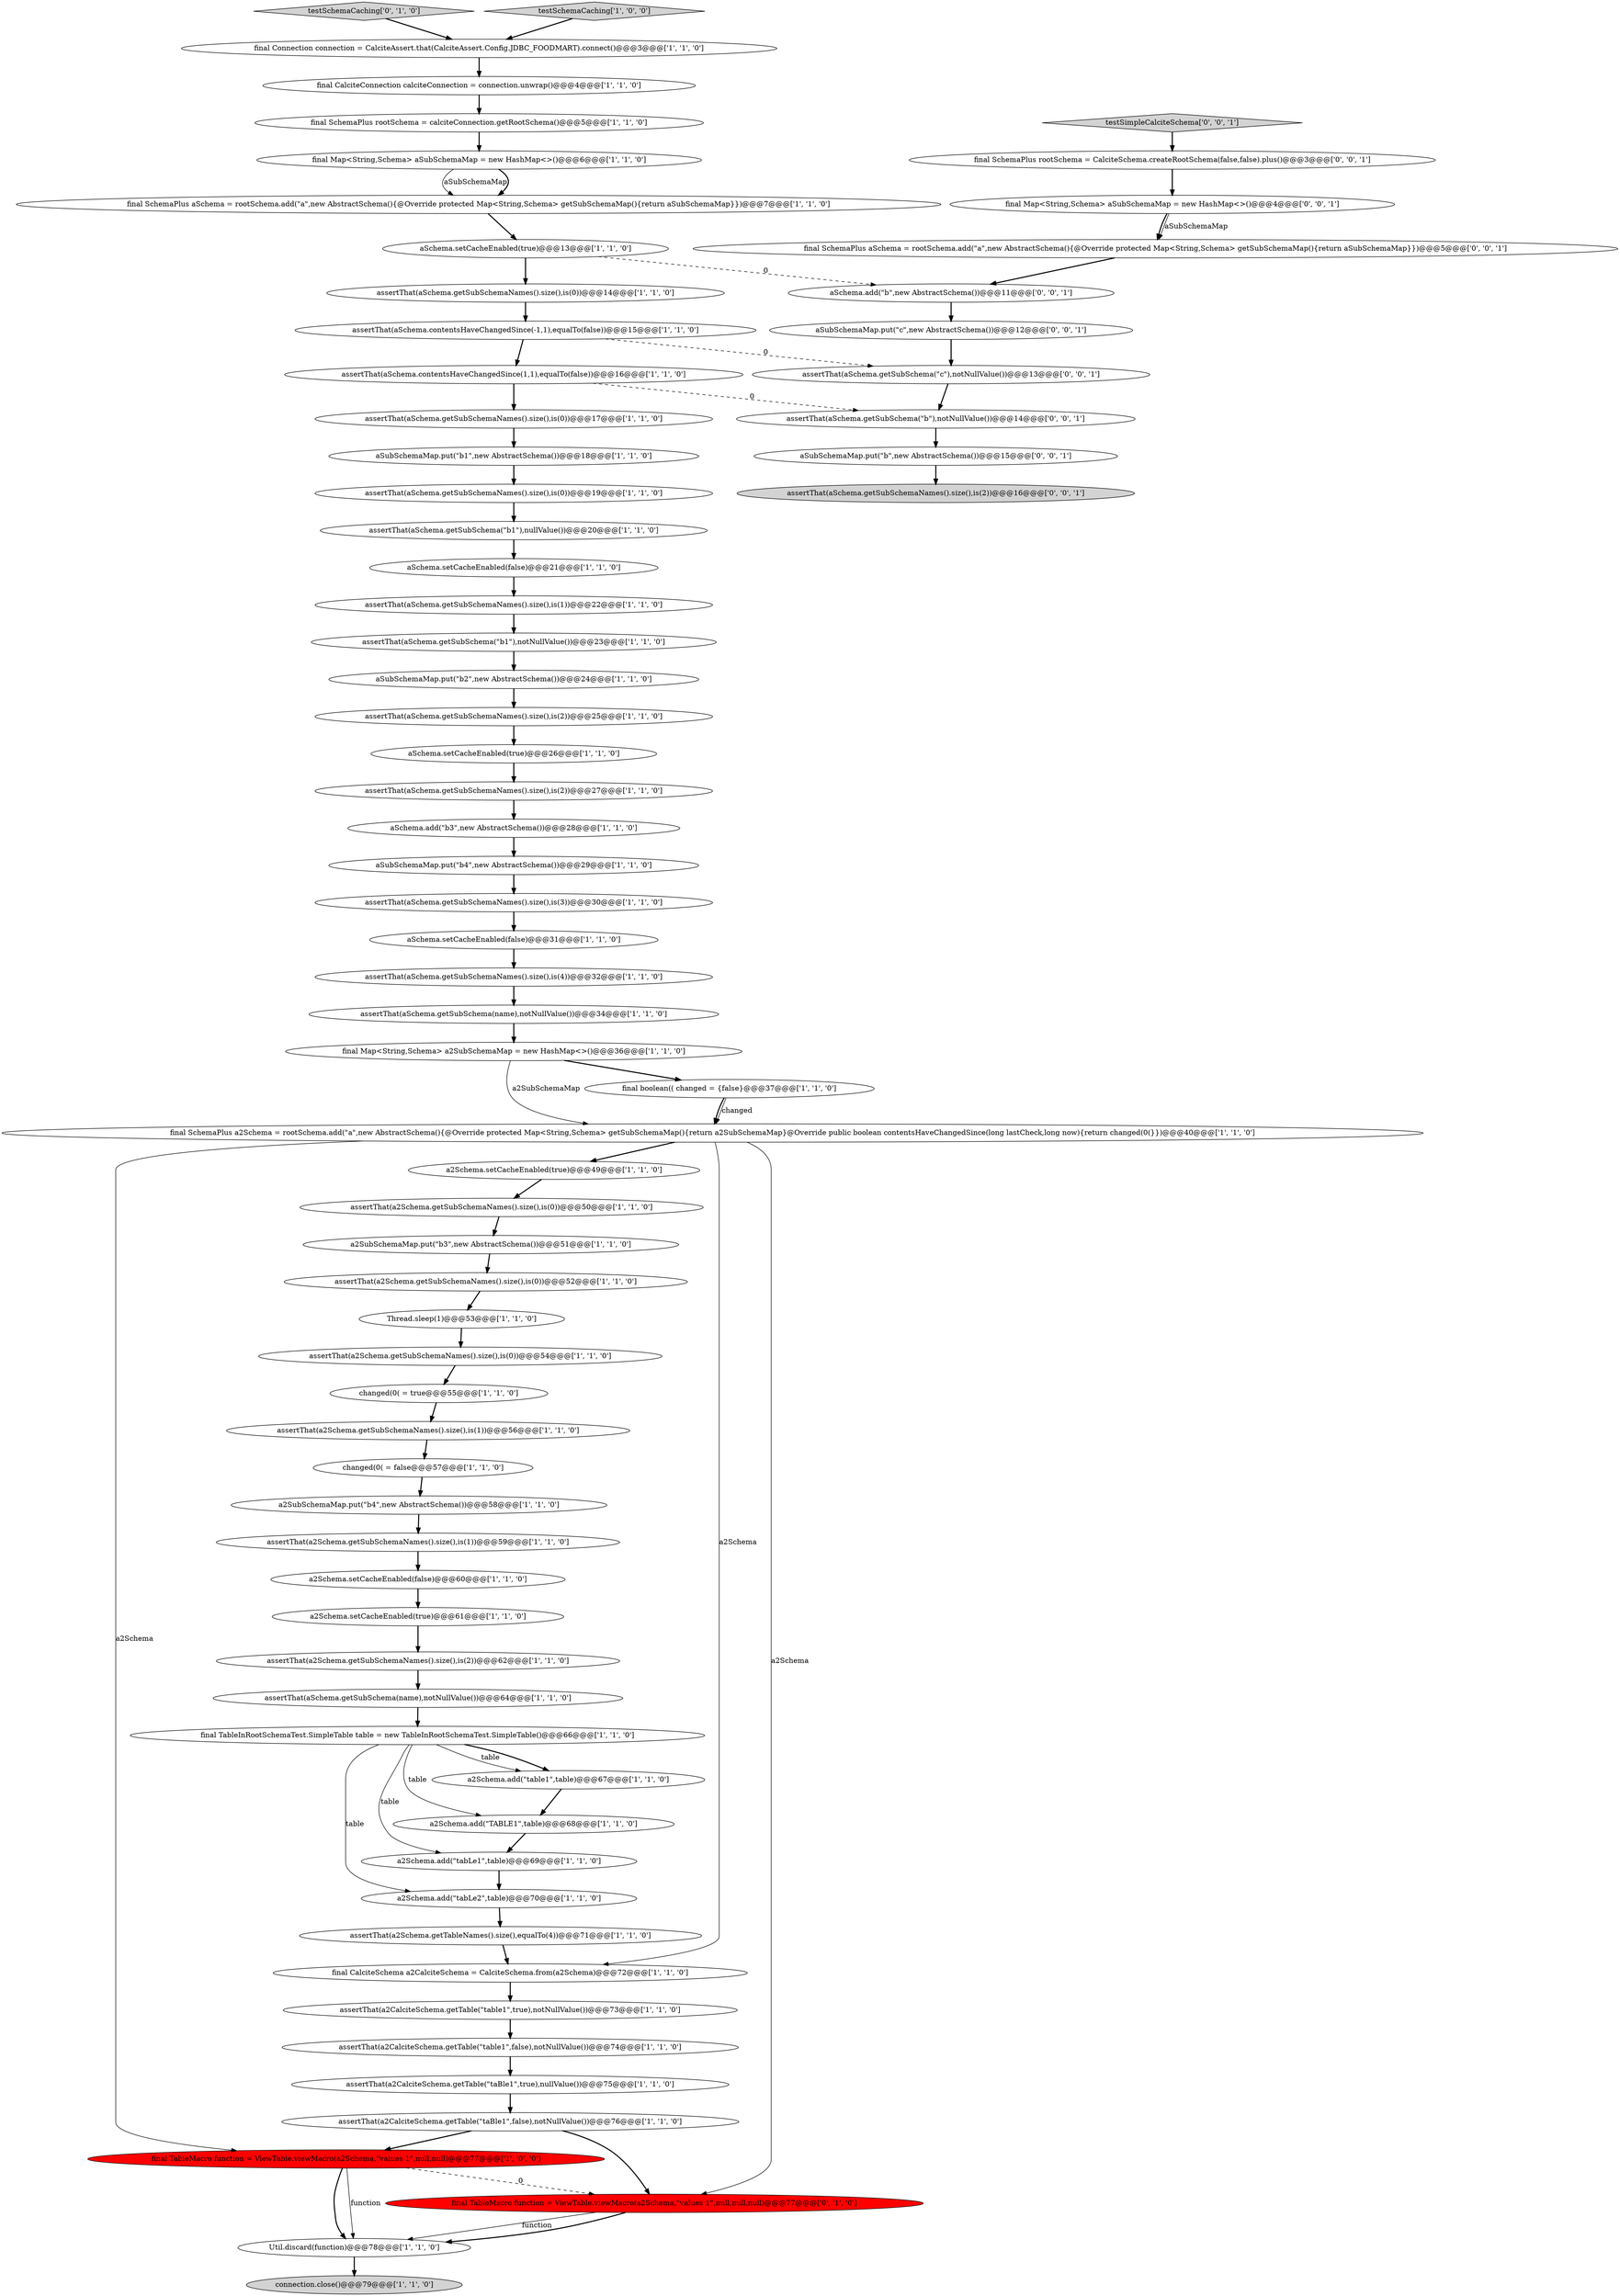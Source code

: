 digraph {
46 [style = filled, label = "a2Schema.setCacheEnabled(false)@@@60@@@['1', '1', '0']", fillcolor = white, shape = ellipse image = "AAA0AAABBB1BBB"];
2 [style = filled, label = "assertThat(a2Schema.getSubSchemaNames().size(),is(1))@@@56@@@['1', '1', '0']", fillcolor = white, shape = ellipse image = "AAA0AAABBB1BBB"];
42 [style = filled, label = "connection.close()@@@79@@@['1', '1', '0']", fillcolor = lightgray, shape = ellipse image = "AAA0AAABBB1BBB"];
0 [style = filled, label = "assertThat(aSchema.getSubSchema(name),notNullValue())@@@34@@@['1', '1', '0']", fillcolor = white, shape = ellipse image = "AAA0AAABBB1BBB"];
52 [style = filled, label = "assertThat(a2Schema.getSubSchemaNames().size(),is(0))@@@54@@@['1', '1', '0']", fillcolor = white, shape = ellipse image = "AAA0AAABBB1BBB"];
14 [style = filled, label = "Util.discard(function)@@@78@@@['1', '1', '0']", fillcolor = white, shape = ellipse image = "AAA0AAABBB1BBB"];
21 [style = filled, label = "a2Schema.add(\"tabLe2\",table)@@@70@@@['1', '1', '0']", fillcolor = white, shape = ellipse image = "AAA0AAABBB1BBB"];
28 [style = filled, label = "assertThat(aSchema.getSubSchemaNames().size(),is(2))@@@27@@@['1', '1', '0']", fillcolor = white, shape = ellipse image = "AAA0AAABBB1BBB"];
59 [style = filled, label = "testSchemaCaching['0', '1', '0']", fillcolor = lightgray, shape = diamond image = "AAA0AAABBB2BBB"];
41 [style = filled, label = "assertThat(aSchema.getSubSchemaNames().size(),is(0))@@@17@@@['1', '1', '0']", fillcolor = white, shape = ellipse image = "AAA0AAABBB1BBB"];
58 [style = filled, label = "a2SubSchemaMap.put(\"b3\",new AbstractSchema())@@@51@@@['1', '1', '0']", fillcolor = white, shape = ellipse image = "AAA0AAABBB1BBB"];
70 [style = filled, label = "aSubSchemaMap.put(\"c\",new AbstractSchema())@@@12@@@['0', '0', '1']", fillcolor = white, shape = ellipse image = "AAA0AAABBB3BBB"];
29 [style = filled, label = "final SchemaPlus a2Schema = rootSchema.add(\"a\",new AbstractSchema(){@Override protected Map<String,Schema> getSubSchemaMap(){return a2SubSchemaMap}@Override public boolean contentsHaveChangedSince(long lastCheck,long now){return changed(0(}})@@@40@@@['1', '1', '0']", fillcolor = white, shape = ellipse image = "AAA0AAABBB1BBB"];
62 [style = filled, label = "testSimpleCalciteSchema['0', '0', '1']", fillcolor = lightgray, shape = diamond image = "AAA0AAABBB3BBB"];
48 [style = filled, label = "aSchema.setCacheEnabled(true)@@@26@@@['1', '1', '0']", fillcolor = white, shape = ellipse image = "AAA0AAABBB1BBB"];
22 [style = filled, label = "aSubSchemaMap.put(\"b4\",new AbstractSchema())@@@29@@@['1', '1', '0']", fillcolor = white, shape = ellipse image = "AAA0AAABBB1BBB"];
63 [style = filled, label = "final SchemaPlus rootSchema = CalciteSchema.createRootSchema(false,false).plus()@@@3@@@['0', '0', '1']", fillcolor = white, shape = ellipse image = "AAA0AAABBB3BBB"];
69 [style = filled, label = "assertThat(aSchema.getSubSchema(\"b\"),notNullValue())@@@14@@@['0', '0', '1']", fillcolor = white, shape = ellipse image = "AAA0AAABBB3BBB"];
39 [style = filled, label = "assertThat(aSchema.contentsHaveChangedSince(-1,1),equalTo(false))@@@15@@@['1', '1', '0']", fillcolor = white, shape = ellipse image = "AAA0AAABBB1BBB"];
32 [style = filled, label = "assertThat(aSchema.getSubSchema(name),notNullValue())@@@64@@@['1', '1', '0']", fillcolor = white, shape = ellipse image = "AAA0AAABBB1BBB"];
56 [style = filled, label = "changed(0( = false@@@57@@@['1', '1', '0']", fillcolor = white, shape = ellipse image = "AAA0AAABBB1BBB"];
60 [style = filled, label = "final TableMacro function = ViewTable.viewMacro(a2Schema,\"values 1\",null,null,null)@@@77@@@['0', '1', '0']", fillcolor = red, shape = ellipse image = "AAA1AAABBB2BBB"];
17 [style = filled, label = "assertThat(a2Schema.getSubSchemaNames().size(),is(1))@@@59@@@['1', '1', '0']", fillcolor = white, shape = ellipse image = "AAA0AAABBB1BBB"];
23 [style = filled, label = "assertThat(aSchema.getSubSchemaNames().size(),is(2))@@@25@@@['1', '1', '0']", fillcolor = white, shape = ellipse image = "AAA0AAABBB1BBB"];
25 [style = filled, label = "assertThat(aSchema.getSubSchemaNames().size(),is(4))@@@32@@@['1', '1', '0']", fillcolor = white, shape = ellipse image = "AAA0AAABBB1BBB"];
26 [style = filled, label = "aSchema.add(\"b3\",new AbstractSchema())@@@28@@@['1', '1', '0']", fillcolor = white, shape = ellipse image = "AAA0AAABBB1BBB"];
49 [style = filled, label = "final SchemaPlus rootSchema = calciteConnection.getRootSchema()@@@5@@@['1', '1', '0']", fillcolor = white, shape = ellipse image = "AAA0AAABBB1BBB"];
20 [style = filled, label = "a2Schema.setCacheEnabled(true)@@@49@@@['1', '1', '0']", fillcolor = white, shape = ellipse image = "AAA0AAABBB1BBB"];
15 [style = filled, label = "aSchema.setCacheEnabled(true)@@@13@@@['1', '1', '0']", fillcolor = white, shape = ellipse image = "AAA0AAABBB1BBB"];
47 [style = filled, label = "Thread.sleep(1)@@@53@@@['1', '1', '0']", fillcolor = white, shape = ellipse image = "AAA0AAABBB1BBB"];
16 [style = filled, label = "a2Schema.add(\"TABLE1\",table)@@@68@@@['1', '1', '0']", fillcolor = white, shape = ellipse image = "AAA0AAABBB1BBB"];
53 [style = filled, label = "final TableInRootSchemaTest.SimpleTable table = new TableInRootSchemaTest.SimpleTable()@@@66@@@['1', '1', '0']", fillcolor = white, shape = ellipse image = "AAA0AAABBB1BBB"];
51 [style = filled, label = "final Map<String,Schema> a2SubSchemaMap = new HashMap<>()@@@36@@@['1', '1', '0']", fillcolor = white, shape = ellipse image = "AAA0AAABBB1BBB"];
8 [style = filled, label = "aSchema.setCacheEnabled(false)@@@21@@@['1', '1', '0']", fillcolor = white, shape = ellipse image = "AAA0AAABBB1BBB"];
4 [style = filled, label = "final TableMacro function = ViewTable.viewMacro(a2Schema,\"values 1\",null,null)@@@77@@@['1', '0', '0']", fillcolor = red, shape = ellipse image = "AAA1AAABBB1BBB"];
31 [style = filled, label = "assertThat(a2CalciteSchema.getTable(\"taBle1\",false),notNullValue())@@@76@@@['1', '1', '0']", fillcolor = white, shape = ellipse image = "AAA0AAABBB1BBB"];
38 [style = filled, label = "assertThat(a2Schema.getTableNames().size(),equalTo(4))@@@71@@@['1', '1', '0']", fillcolor = white, shape = ellipse image = "AAA0AAABBB1BBB"];
55 [style = filled, label = "assertThat(aSchema.getSubSchemaNames().size(),is(3))@@@30@@@['1', '1', '0']", fillcolor = white, shape = ellipse image = "AAA0AAABBB1BBB"];
35 [style = filled, label = "assertThat(aSchema.getSubSchemaNames().size(),is(0))@@@14@@@['1', '1', '0']", fillcolor = white, shape = ellipse image = "AAA0AAABBB1BBB"];
18 [style = filled, label = "assertThat(a2CalciteSchema.getTable(\"table1\",false),notNullValue())@@@74@@@['1', '1', '0']", fillcolor = white, shape = ellipse image = "AAA0AAABBB1BBB"];
13 [style = filled, label = "a2Schema.setCacheEnabled(true)@@@61@@@['1', '1', '0']", fillcolor = white, shape = ellipse image = "AAA0AAABBB1BBB"];
27 [style = filled, label = "final Connection connection = CalciteAssert.that(CalciteAssert.Config.JDBC_FOODMART).connect()@@@3@@@['1', '1', '0']", fillcolor = white, shape = ellipse image = "AAA0AAABBB1BBB"];
40 [style = filled, label = "final boolean(( changed = {false}@@@37@@@['1', '1', '0']", fillcolor = white, shape = ellipse image = "AAA0AAABBB1BBB"];
64 [style = filled, label = "aSubSchemaMap.put(\"b\",new AbstractSchema())@@@15@@@['0', '0', '1']", fillcolor = white, shape = ellipse image = "AAA0AAABBB3BBB"];
12 [style = filled, label = "assertThat(aSchema.getSubSchema(\"b1\"),notNullValue())@@@23@@@['1', '1', '0']", fillcolor = white, shape = ellipse image = "AAA0AAABBB1BBB"];
34 [style = filled, label = "a2Schema.add(\"table1\",table)@@@67@@@['1', '1', '0']", fillcolor = white, shape = ellipse image = "AAA0AAABBB1BBB"];
3 [style = filled, label = "assertThat(a2CalciteSchema.getTable(\"taBle1\",true),nullValue())@@@75@@@['1', '1', '0']", fillcolor = white, shape = ellipse image = "AAA0AAABBB1BBB"];
11 [style = filled, label = "aSubSchemaMap.put(\"b1\",new AbstractSchema())@@@18@@@['1', '1', '0']", fillcolor = white, shape = ellipse image = "AAA0AAABBB1BBB"];
19 [style = filled, label = "assertThat(a2Schema.getSubSchemaNames().size(),is(0))@@@52@@@['1', '1', '0']", fillcolor = white, shape = ellipse image = "AAA0AAABBB1BBB"];
67 [style = filled, label = "assertThat(aSchema.getSubSchema(\"c\"),notNullValue())@@@13@@@['0', '0', '1']", fillcolor = white, shape = ellipse image = "AAA0AAABBB3BBB"];
50 [style = filled, label = "assertThat(a2CalciteSchema.getTable(\"table1\",true),notNullValue())@@@73@@@['1', '1', '0']", fillcolor = white, shape = ellipse image = "AAA0AAABBB1BBB"];
65 [style = filled, label = "aSchema.add(\"b\",new AbstractSchema())@@@11@@@['0', '0', '1']", fillcolor = white, shape = ellipse image = "AAA0AAABBB3BBB"];
6 [style = filled, label = "changed(0( = true@@@55@@@['1', '1', '0']", fillcolor = white, shape = ellipse image = "AAA0AAABBB1BBB"];
61 [style = filled, label = "final Map<String,Schema> aSubSchemaMap = new HashMap<>()@@@4@@@['0', '0', '1']", fillcolor = white, shape = ellipse image = "AAA0AAABBB3BBB"];
30 [style = filled, label = "final SchemaPlus aSchema = rootSchema.add(\"a\",new AbstractSchema(){@Override protected Map<String,Schema> getSubSchemaMap(){return aSubSchemaMap}})@@@7@@@['1', '1', '0']", fillcolor = white, shape = ellipse image = "AAA0AAABBB1BBB"];
66 [style = filled, label = "final SchemaPlus aSchema = rootSchema.add(\"a\",new AbstractSchema(){@Override protected Map<String,Schema> getSubSchemaMap(){return aSubSchemaMap}})@@@5@@@['0', '0', '1']", fillcolor = white, shape = ellipse image = "AAA0AAABBB3BBB"];
9 [style = filled, label = "assertThat(aSchema.getSubSchema(\"b1\"),nullValue())@@@20@@@['1', '1', '0']", fillcolor = white, shape = ellipse image = "AAA0AAABBB1BBB"];
44 [style = filled, label = "aSchema.setCacheEnabled(false)@@@31@@@['1', '1', '0']", fillcolor = white, shape = ellipse image = "AAA0AAABBB1BBB"];
45 [style = filled, label = "assertThat(aSchema.getSubSchemaNames().size(),is(0))@@@19@@@['1', '1', '0']", fillcolor = white, shape = ellipse image = "AAA0AAABBB1BBB"];
43 [style = filled, label = "assertThat(a2Schema.getSubSchemaNames().size(),is(2))@@@62@@@['1', '1', '0']", fillcolor = white, shape = ellipse image = "AAA0AAABBB1BBB"];
1 [style = filled, label = "assertThat(aSchema.getSubSchemaNames().size(),is(1))@@@22@@@['1', '1', '0']", fillcolor = white, shape = ellipse image = "AAA0AAABBB1BBB"];
68 [style = filled, label = "assertThat(aSchema.getSubSchemaNames().size(),is(2))@@@16@@@['0', '0', '1']", fillcolor = lightgray, shape = ellipse image = "AAA0AAABBB3BBB"];
7 [style = filled, label = "assertThat(aSchema.contentsHaveChangedSince(1,1),equalTo(false))@@@16@@@['1', '1', '0']", fillcolor = white, shape = ellipse image = "AAA0AAABBB1BBB"];
33 [style = filled, label = "a2Schema.add(\"tabLe1\",table)@@@69@@@['1', '1', '0']", fillcolor = white, shape = ellipse image = "AAA0AAABBB1BBB"];
24 [style = filled, label = "a2SubSchemaMap.put(\"b4\",new AbstractSchema())@@@58@@@['1', '1', '0']", fillcolor = white, shape = ellipse image = "AAA0AAABBB1BBB"];
37 [style = filled, label = "assertThat(a2Schema.getSubSchemaNames().size(),is(0))@@@50@@@['1', '1', '0']", fillcolor = white, shape = ellipse image = "AAA0AAABBB1BBB"];
5 [style = filled, label = "final CalciteSchema a2CalciteSchema = CalciteSchema.from(a2Schema)@@@72@@@['1', '1', '0']", fillcolor = white, shape = ellipse image = "AAA0AAABBB1BBB"];
10 [style = filled, label = "final CalciteConnection calciteConnection = connection.unwrap()@@@4@@@['1', '1', '0']", fillcolor = white, shape = ellipse image = "AAA0AAABBB1BBB"];
36 [style = filled, label = "testSchemaCaching['1', '0', '0']", fillcolor = lightgray, shape = diamond image = "AAA0AAABBB1BBB"];
54 [style = filled, label = "final Map<String,Schema> aSubSchemaMap = new HashMap<>()@@@6@@@['1', '1', '0']", fillcolor = white, shape = ellipse image = "AAA0AAABBB1BBB"];
57 [style = filled, label = "aSubSchemaMap.put(\"b2\",new AbstractSchema())@@@24@@@['1', '1', '0']", fillcolor = white, shape = ellipse image = "AAA0AAABBB1BBB"];
32->53 [style = bold, label=""];
29->5 [style = solid, label="a2Schema"];
18->3 [style = bold, label=""];
70->67 [style = bold, label=""];
61->66 [style = bold, label=""];
46->13 [style = bold, label=""];
61->66 [style = solid, label="aSubSchemaMap"];
41->11 [style = bold, label=""];
26->22 [style = bold, label=""];
21->38 [style = bold, label=""];
29->60 [style = solid, label="a2Schema"];
67->69 [style = bold, label=""];
53->21 [style = solid, label="table"];
8->1 [style = bold, label=""];
60->14 [style = solid, label="function"];
53->34 [style = bold, label=""];
24->17 [style = bold, label=""];
31->60 [style = bold, label=""];
20->37 [style = bold, label=""];
1->12 [style = bold, label=""];
40->29 [style = solid, label="changed"];
58->19 [style = bold, label=""];
7->69 [style = dashed, label="0"];
37->58 [style = bold, label=""];
50->18 [style = bold, label=""];
43->32 [style = bold, label=""];
31->4 [style = bold, label=""];
69->64 [style = bold, label=""];
9->8 [style = bold, label=""];
39->67 [style = dashed, label="0"];
15->35 [style = bold, label=""];
23->48 [style = bold, label=""];
6->2 [style = bold, label=""];
57->23 [style = bold, label=""];
29->20 [style = bold, label=""];
54->30 [style = solid, label="aSubSchemaMap"];
39->7 [style = bold, label=""];
16->33 [style = bold, label=""];
13->43 [style = bold, label=""];
48->28 [style = bold, label=""];
10->49 [style = bold, label=""];
49->54 [style = bold, label=""];
30->15 [style = bold, label=""];
40->29 [style = bold, label=""];
25->0 [style = bold, label=""];
66->65 [style = bold, label=""];
38->5 [style = bold, label=""];
59->27 [style = bold, label=""];
17->46 [style = bold, label=""];
4->14 [style = bold, label=""];
15->65 [style = dashed, label="0"];
35->39 [style = bold, label=""];
22->55 [style = bold, label=""];
14->42 [style = bold, label=""];
28->26 [style = bold, label=""];
56->24 [style = bold, label=""];
53->34 [style = solid, label="table"];
51->40 [style = bold, label=""];
19->47 [style = bold, label=""];
60->14 [style = bold, label=""];
34->16 [style = bold, label=""];
27->10 [style = bold, label=""];
52->6 [style = bold, label=""];
44->25 [style = bold, label=""];
7->41 [style = bold, label=""];
63->61 [style = bold, label=""];
4->14 [style = solid, label="function"];
51->29 [style = solid, label="a2SubSchemaMap"];
47->52 [style = bold, label=""];
45->9 [style = bold, label=""];
29->4 [style = solid, label="a2Schema"];
65->70 [style = bold, label=""];
3->31 [style = bold, label=""];
12->57 [style = bold, label=""];
11->45 [style = bold, label=""];
62->63 [style = bold, label=""];
54->30 [style = bold, label=""];
53->16 [style = solid, label="table"];
55->44 [style = bold, label=""];
36->27 [style = bold, label=""];
4->60 [style = dashed, label="0"];
0->51 [style = bold, label=""];
64->68 [style = bold, label=""];
2->56 [style = bold, label=""];
33->21 [style = bold, label=""];
5->50 [style = bold, label=""];
53->33 [style = solid, label="table"];
}
